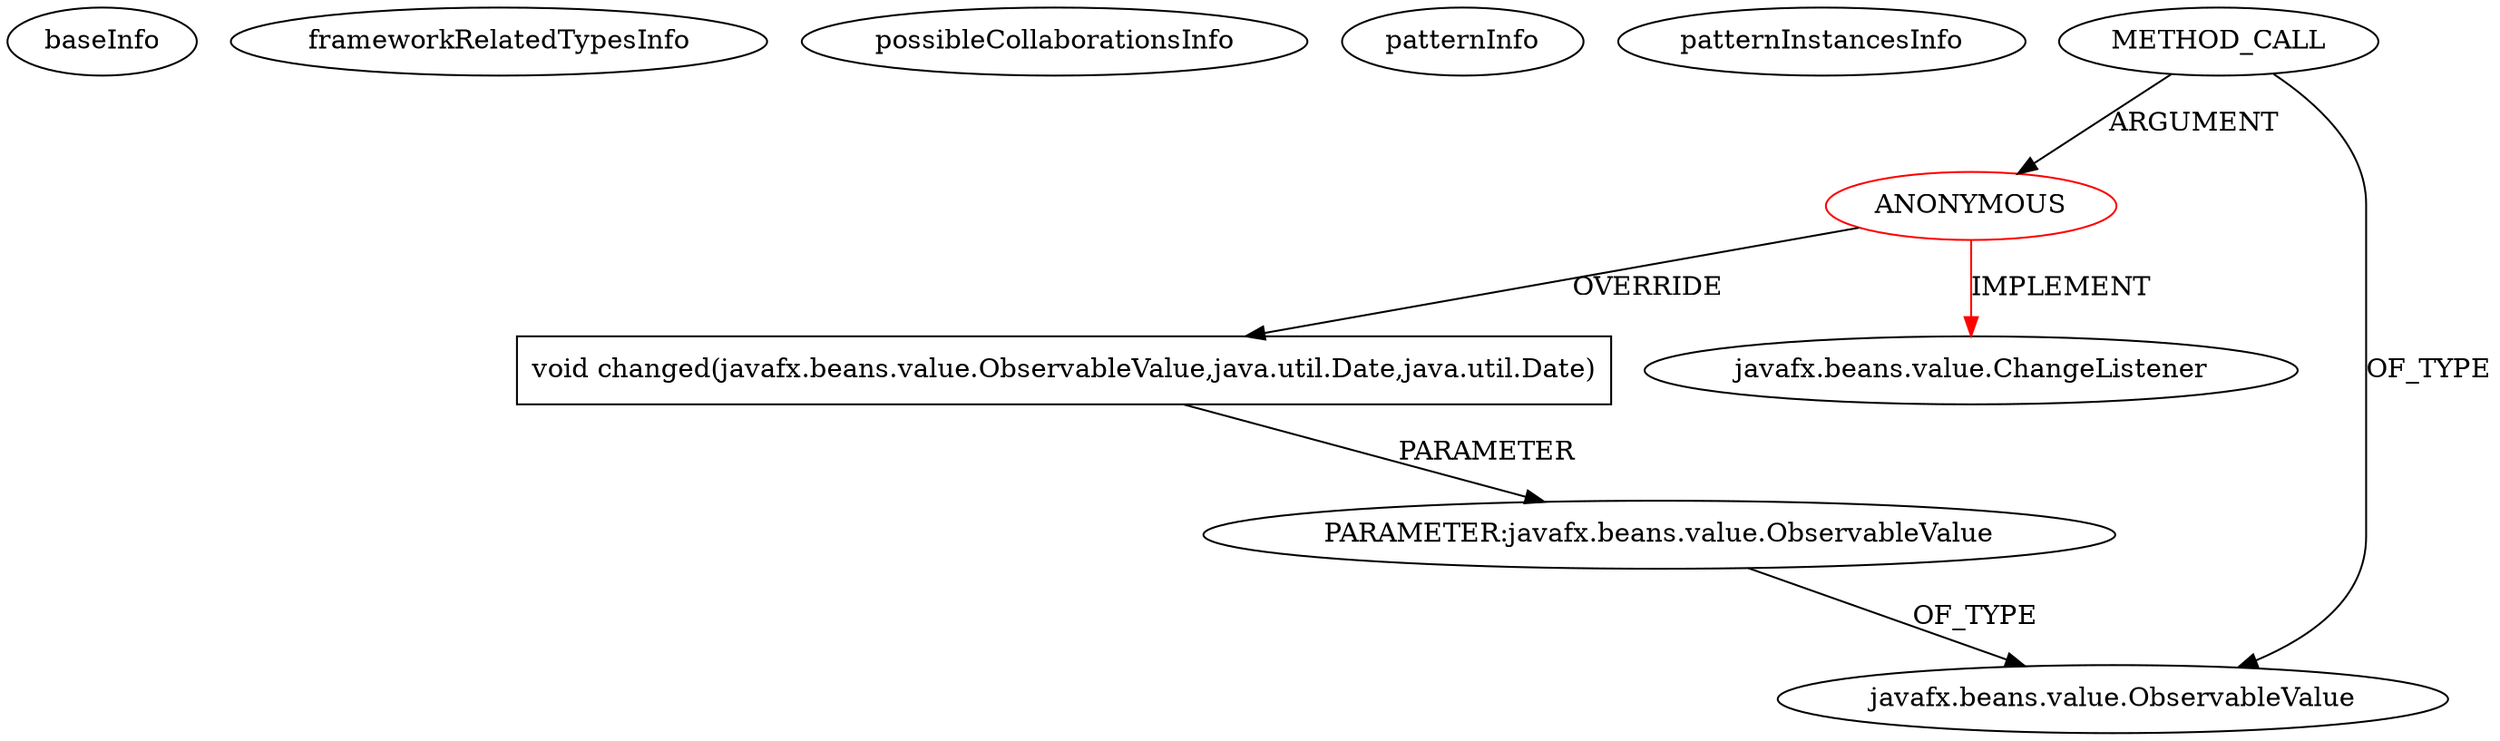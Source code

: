 digraph {
baseInfo[graphId=4438,category="pattern",isAnonymous=true,possibleRelation=false]
frameworkRelatedTypesInfo[0="javafx.beans.value.ChangeListener"]
possibleCollaborationsInfo[]
patternInfo[frequency=2.0,patternRootClient=0]
patternInstancesInfo[0="idzik-Application-RCS~/idzik-Application-RCS/Application-RCS-master/RcsApplication/src/calendarPicker/SimpleCalendar.java~void SimpleCalendar()~3080",1="idzik-Application-RCS~/idzik-Application-RCS/Application-RCS-master/RcsApplication/src/calendarPicker/AddCalendar.java~void addCalendar(javafx.scene.control.TextField,javafx.scene.layout.HBox)~3078"]
4[label="void changed(javafx.beans.value.ObservableValue,java.util.Date,java.util.Date)",vertexType="OVERRIDING_METHOD_DECLARATION",isFrameworkType=false,shape=box]
0[label="ANONYMOUS",vertexType="ROOT_ANONYMOUS_DECLARATION",isFrameworkType=false,color=red]
1[label="javafx.beans.value.ChangeListener",vertexType="FRAMEWORK_INTERFACE_TYPE",isFrameworkType=false]
2[label="METHOD_CALL",vertexType="OUTSIDE_CALL",isFrameworkType=false]
5[label="PARAMETER:javafx.beans.value.ObservableValue",vertexType="PARAMETER_DECLARATION",isFrameworkType=false]
3[label="javafx.beans.value.ObservableValue",vertexType="FRAMEWORK_INTERFACE_TYPE",isFrameworkType=false]
0->1[label="IMPLEMENT",color=red]
0->4[label="OVERRIDE"]
4->5[label="PARAMETER"]
5->3[label="OF_TYPE"]
2->3[label="OF_TYPE"]
2->0[label="ARGUMENT"]
}
